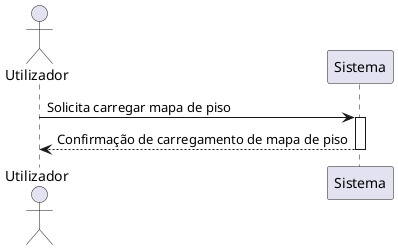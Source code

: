 @startuml US160
actor Utilizador
participant "Sistema" as Sistema
Utilizador -> Sistema : Solicita carregar mapa de piso
activate Sistema
Sistema --> Utilizador : Confirmação de carregamento de mapa de piso
deactivate Sistema
@enduml